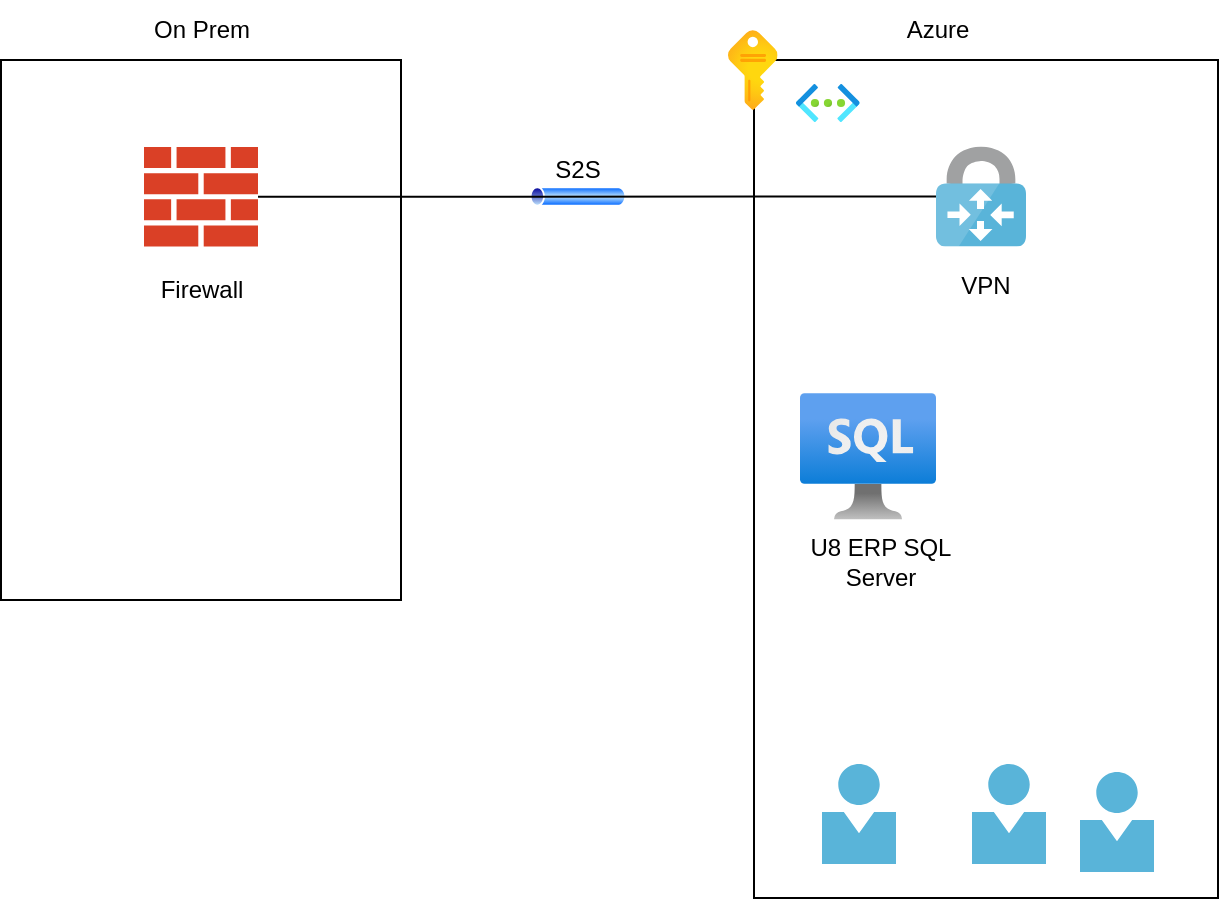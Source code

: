 <mxfile version="24.7.17">
  <diagram name="Page-1" id="iF6NioC-ejS35JDFOjd9">
    <mxGraphModel dx="1034" dy="454" grid="0" gridSize="10" guides="1" tooltips="1" connect="1" arrows="1" fold="1" page="1" pageScale="1" pageWidth="827" pageHeight="1169" math="0" shadow="0">
      <root>
        <mxCell id="0" />
        <mxCell id="1" parent="0" />
        <mxCell id="HVJbjALm6hgedPGyuP-F-6" value="" style="rounded=0;whiteSpace=wrap;html=1;" vertex="1" parent="1">
          <mxGeometry x="408" y="40" width="232" height="419" as="geometry" />
        </mxCell>
        <mxCell id="HVJbjALm6hgedPGyuP-F-10" value="" style="rounded=0;whiteSpace=wrap;html=1;" vertex="1" parent="1">
          <mxGeometry x="31.5" y="40" width="200" height="270" as="geometry" />
        </mxCell>
        <mxCell id="HVJbjALm6hgedPGyuP-F-24" value="U8 ERP SQL Server" style="text;html=1;align=center;verticalAlign=middle;whiteSpace=wrap;rounded=0;" vertex="1" parent="1">
          <mxGeometry x="425" y="276" width="93" height="30" as="geometry" />
        </mxCell>
        <mxCell id="HVJbjALm6hgedPGyuP-F-26" value="" style="image;sketch=0;aspect=fixed;html=1;points=[];align=center;fontSize=12;image=img/lib/mscae/VPN_Gateway.svg;" vertex="1" parent="1">
          <mxGeometry x="499" y="83.25" width="45" height="50" as="geometry" />
        </mxCell>
        <mxCell id="HVJbjALm6hgedPGyuP-F-28" value="Azure" style="text;html=1;align=center;verticalAlign=middle;whiteSpace=wrap;rounded=0;" vertex="1" parent="1">
          <mxGeometry x="470" y="10" width="60" height="30" as="geometry" />
        </mxCell>
        <mxCell id="HVJbjALm6hgedPGyuP-F-29" value="" style="image;sketch=0;aspect=fixed;html=1;points=[];align=center;fontSize=12;image=img/lib/mscae/Person.svg;" vertex="1" parent="1">
          <mxGeometry x="517" y="392" width="37" height="50" as="geometry" />
        </mxCell>
        <mxCell id="HVJbjALm6hgedPGyuP-F-30" value="" style="image;sketch=0;aspect=fixed;html=1;points=[];align=center;fontSize=12;image=img/lib/mscae/Person.svg;" vertex="1" parent="1">
          <mxGeometry x="571" y="396" width="37" height="50" as="geometry" />
        </mxCell>
        <mxCell id="HVJbjALm6hgedPGyuP-F-31" value="" style="image;sketch=0;aspect=fixed;html=1;points=[];align=center;fontSize=12;image=img/lib/mscae/Person.svg;" vertex="1" parent="1">
          <mxGeometry x="442" y="392" width="37" height="50" as="geometry" />
        </mxCell>
        <mxCell id="HVJbjALm6hgedPGyuP-F-34" value="Firewall" style="text;html=1;align=center;verticalAlign=middle;whiteSpace=wrap;rounded=0;" vertex="1" parent="1">
          <mxGeometry x="101.5" y="140" width="60" height="30" as="geometry" />
        </mxCell>
        <mxCell id="HVJbjALm6hgedPGyuP-F-37" value="S2S" style="text;html=1;align=center;verticalAlign=middle;whiteSpace=wrap;rounded=0;" vertex="1" parent="1">
          <mxGeometry x="290" y="80" width="60" height="30" as="geometry" />
        </mxCell>
        <mxCell id="HVJbjALm6hgedPGyuP-F-42" value="VPN" style="text;html=1;align=center;verticalAlign=middle;whiteSpace=wrap;rounded=0;" vertex="1" parent="1">
          <mxGeometry x="494" y="138" width="60" height="30" as="geometry" />
        </mxCell>
        <mxCell id="HVJbjALm6hgedPGyuP-F-43" value="" style="image;aspect=fixed;html=1;points=[];align=center;fontSize=12;image=img/lib/azure2/general/Subscriptions.svg;" vertex="1" parent="1">
          <mxGeometry x="395" y="25" width="24.79" height="40" as="geometry" />
        </mxCell>
        <mxCell id="HVJbjALm6hgedPGyuP-F-44" value="On Prem" style="text;html=1;align=center;verticalAlign=middle;whiteSpace=wrap;rounded=0;fontFamily=Helvetica;fontSize=12;fontColor=default;" vertex="1" parent="1">
          <mxGeometry x="101.5" y="10" width="60" height="30" as="geometry" />
        </mxCell>
        <mxCell id="HVJbjALm6hgedPGyuP-F-45" value="" style="sketch=0;pointerEvents=1;shadow=0;dashed=0;html=1;strokeColor=none;labelPosition=center;verticalLabelPosition=bottom;verticalAlign=top;outlineConnect=0;align=center;shape=mxgraph.office.concepts.firewall;fillColor=#DA4026;rounded=0;fontFamily=Helvetica;fontSize=12;fontColor=default;" vertex="1" parent="1">
          <mxGeometry x="103" y="83.5" width="57" height="49.75" as="geometry" />
        </mxCell>
        <mxCell id="HVJbjALm6hgedPGyuP-F-46" value="" style="image;aspect=fixed;html=1;points=[];align=center;fontSize=12;image=img/lib/azure2/databases/Azure_SQL_VM.svg;rounded=0;dashed=1;strokeColor=default;verticalAlign=middle;fontFamily=Helvetica;fontColor=default;fillColor=default;" vertex="1" parent="1">
          <mxGeometry x="431" y="206.25" width="68" height="63.75" as="geometry" />
        </mxCell>
        <mxCell id="HVJbjALm6hgedPGyuP-F-48" value="" style="image;aspect=fixed;perimeter=ellipsePerimeter;html=1;align=center;shadow=0;dashed=0;spacingTop=3;image=img/lib/active_directory/tunnel.svg;rounded=0;strokeColor=default;verticalAlign=middle;fontFamily=Helvetica;fontSize=12;fontColor=default;fillColor=default;" vertex="1" parent="1">
          <mxGeometry x="295" y="103.25" width="50" height="10" as="geometry" />
        </mxCell>
        <mxCell id="HVJbjALm6hgedPGyuP-F-52" value="" style="image;aspect=fixed;html=1;points=[];align=center;fontSize=12;image=img/lib/azure2/networking/Virtual_Networks.svg;rounded=0;dashed=1;strokeColor=default;verticalAlign=middle;fontFamily=Helvetica;fontColor=default;fillColor=default;" vertex="1" parent="1">
          <mxGeometry x="429" y="52" width="31.83" height="19" as="geometry" />
        </mxCell>
        <mxCell id="HVJbjALm6hgedPGyuP-F-53" value="" style="endArrow=none;html=1;rounded=0;fontFamily=Helvetica;fontSize=12;fontColor=default;" edge="1" parent="1" source="HVJbjALm6hgedPGyuP-F-45" target="HVJbjALm6hgedPGyuP-F-26">
          <mxGeometry width="50" height="50" relative="1" as="geometry">
            <mxPoint x="266" y="132" as="sourcePoint" />
            <mxPoint x="316" y="82" as="targetPoint" />
          </mxGeometry>
        </mxCell>
      </root>
    </mxGraphModel>
  </diagram>
</mxfile>
